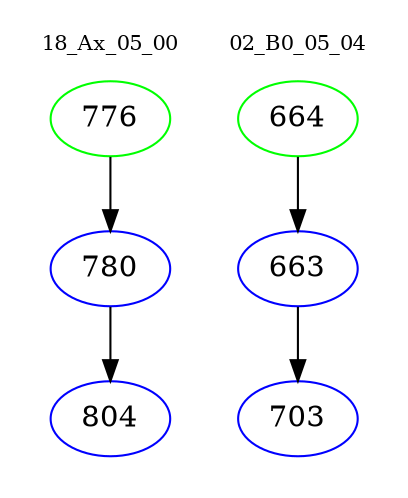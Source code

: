 digraph{
subgraph cluster_0 {
color = white
label = "18_Ax_05_00";
fontsize=10;
T0_776 [label="776", color="green"]
T0_776 -> T0_780 [color="black"]
T0_780 [label="780", color="blue"]
T0_780 -> T0_804 [color="black"]
T0_804 [label="804", color="blue"]
}
subgraph cluster_1 {
color = white
label = "02_B0_05_04";
fontsize=10;
T1_664 [label="664", color="green"]
T1_664 -> T1_663 [color="black"]
T1_663 [label="663", color="blue"]
T1_663 -> T1_703 [color="black"]
T1_703 [label="703", color="blue"]
}
}
